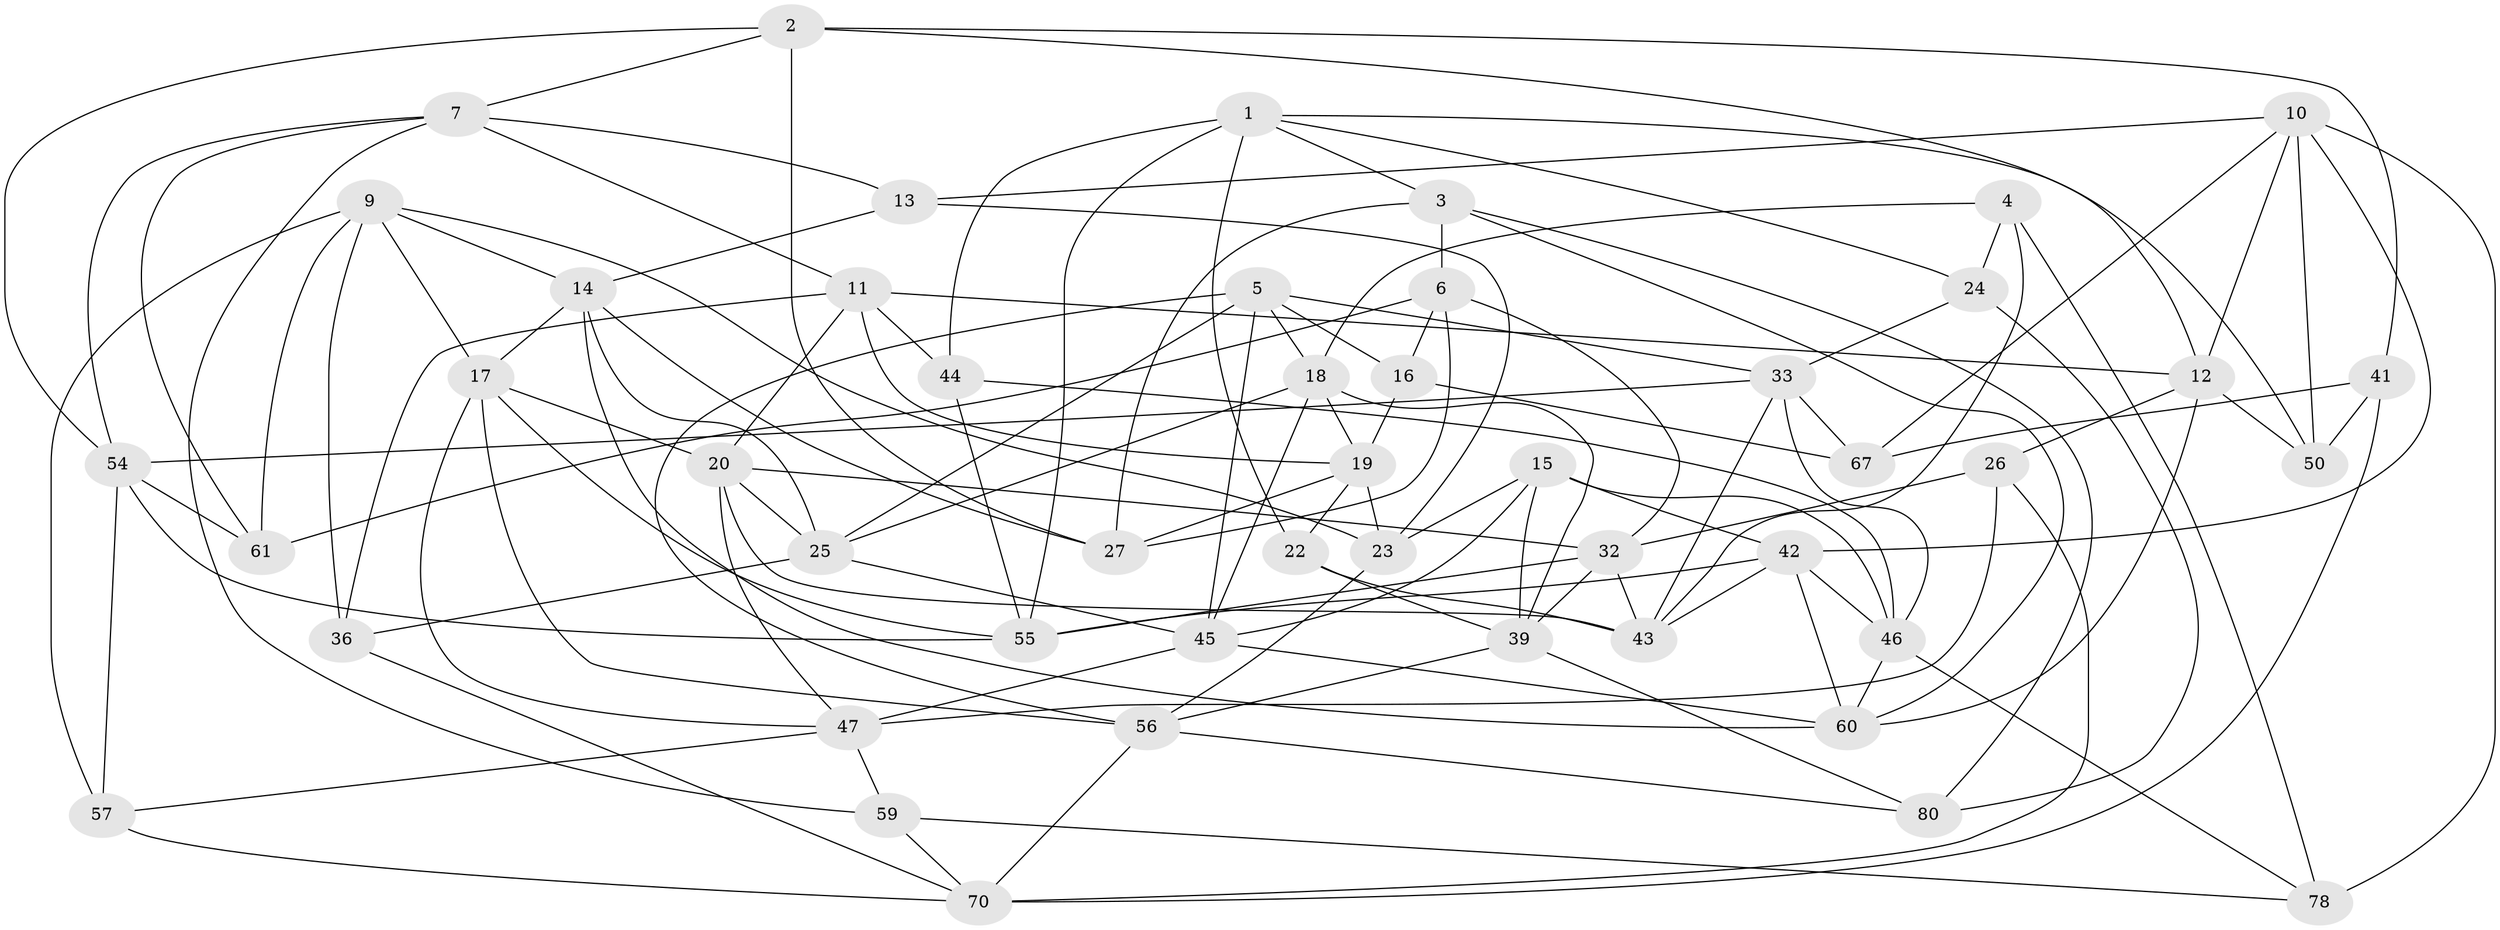 // original degree distribution, {4: 1.0}
// Generated by graph-tools (version 1.1) at 2025/42/03/06/25 10:42:23]
// undirected, 48 vertices, 125 edges
graph export_dot {
graph [start="1"]
  node [color=gray90,style=filled];
  1 [super="+71"];
  2 [super="+49"];
  3 [super="+21"];
  4;
  5 [super="+8"];
  6 [super="+29"];
  7 [super="+68"];
  9 [super="+28"];
  10 [super="+52"];
  11 [super="+38"];
  12 [super="+51"];
  13;
  14 [super="+35"];
  15 [super="+66"];
  16;
  17 [super="+31"];
  18 [super="+79"];
  19 [super="+76"];
  20 [super="+34"];
  22;
  23 [super="+37"];
  24;
  25 [super="+48"];
  26;
  27 [super="+30"];
  32 [super="+74"];
  33 [super="+64"];
  36;
  39 [super="+40"];
  41;
  42 [super="+62"];
  43 [super="+65"];
  44;
  45 [super="+53"];
  46 [super="+75"];
  47 [super="+69"];
  50;
  54 [super="+77"];
  55 [super="+58"];
  56 [super="+63"];
  57;
  59;
  60 [super="+72"];
  61;
  67;
  70 [super="+73"];
  78;
  80;
  1 -- 50;
  1 -- 24;
  1 -- 3;
  1 -- 44;
  1 -- 22;
  1 -- 55;
  2 -- 12;
  2 -- 54;
  2 -- 41;
  2 -- 27 [weight=2];
  2 -- 7;
  3 -- 80;
  3 -- 6 [weight=2];
  3 -- 27;
  3 -- 60;
  4 -- 78;
  4 -- 43;
  4 -- 24;
  4 -- 18;
  5 -- 16;
  5 -- 18;
  5 -- 56;
  5 -- 25;
  5 -- 33;
  5 -- 45;
  6 -- 32;
  6 -- 16;
  6 -- 27;
  6 -- 61;
  7 -- 59;
  7 -- 61;
  7 -- 11;
  7 -- 13;
  7 -- 54;
  9 -- 57;
  9 -- 23;
  9 -- 36;
  9 -- 61;
  9 -- 17;
  9 -- 14;
  10 -- 42;
  10 -- 67;
  10 -- 50;
  10 -- 13;
  10 -- 78;
  10 -- 12;
  11 -- 44;
  11 -- 19;
  11 -- 36;
  11 -- 12;
  11 -- 20;
  12 -- 60;
  12 -- 50;
  12 -- 26;
  13 -- 14;
  13 -- 23;
  14 -- 60;
  14 -- 17;
  14 -- 25;
  14 -- 27;
  15 -- 42;
  15 -- 39;
  15 -- 45;
  15 -- 23 [weight=2];
  15 -- 46;
  16 -- 67;
  16 -- 19;
  17 -- 20;
  17 -- 55;
  17 -- 56;
  17 -- 47;
  18 -- 25;
  18 -- 19;
  18 -- 45;
  18 -- 39;
  19 -- 23;
  19 -- 22;
  19 -- 27;
  20 -- 25;
  20 -- 32;
  20 -- 43;
  20 -- 47;
  22 -- 43;
  22 -- 39;
  23 -- 56;
  24 -- 80;
  24 -- 33;
  25 -- 36;
  25 -- 45;
  26 -- 32;
  26 -- 70;
  26 -- 47;
  32 -- 55;
  32 -- 39;
  32 -- 43;
  33 -- 54;
  33 -- 43;
  33 -- 67;
  33 -- 46;
  36 -- 70;
  39 -- 56;
  39 -- 80;
  41 -- 67;
  41 -- 50;
  41 -- 70;
  42 -- 60;
  42 -- 43;
  42 -- 46;
  42 -- 55;
  44 -- 46;
  44 -- 55;
  45 -- 60;
  45 -- 47;
  46 -- 60;
  46 -- 78;
  47 -- 59;
  47 -- 57;
  54 -- 57;
  54 -- 61;
  54 -- 55;
  56 -- 80;
  56 -- 70;
  57 -- 70;
  59 -- 78;
  59 -- 70;
}
